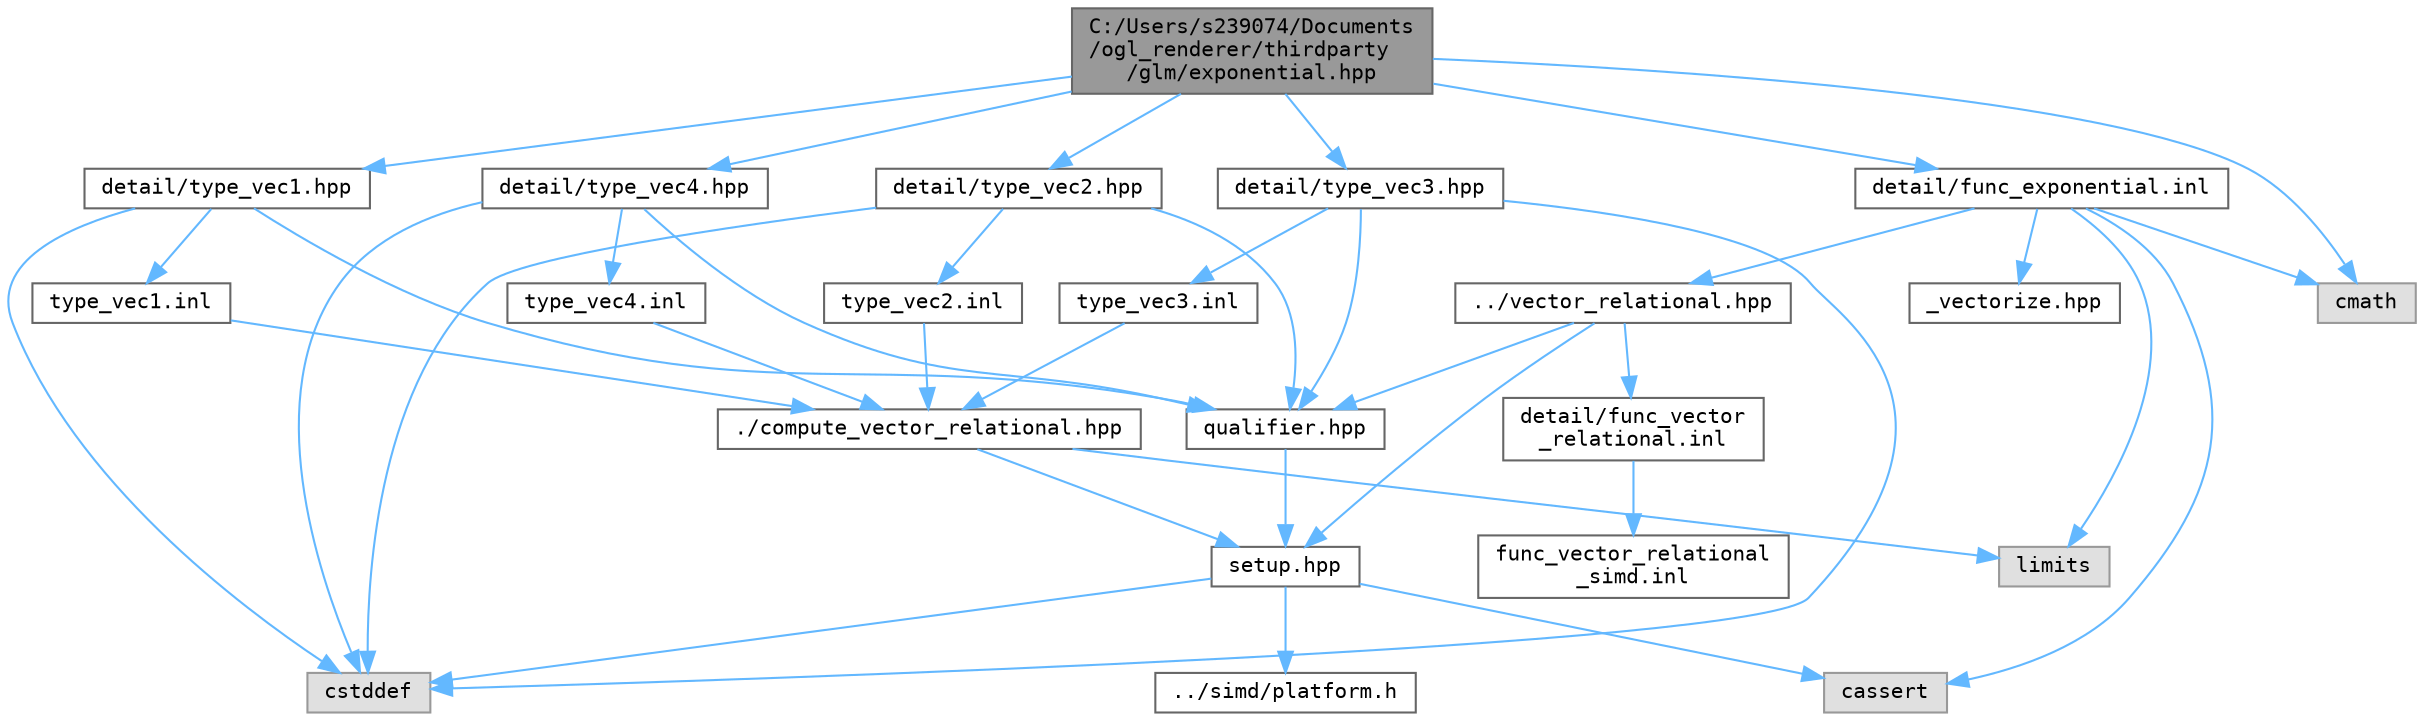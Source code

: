digraph "C:/Users/s239074/Documents/ogl_renderer/thirdparty/glm/exponential.hpp"
{
 // LATEX_PDF_SIZE
  bgcolor="transparent";
  edge [fontname=Terminal,fontsize=10,labelfontname=Helvetica,labelfontsize=10];
  node [fontname=Terminal,fontsize=10,shape=box,height=0.2,width=0.4];
  Node1 [label="C:/Users/s239074/Documents\l/ogl_renderer/thirdparty\l/glm/exponential.hpp",height=0.2,width=0.4,color="gray40", fillcolor="grey60", style="filled", fontcolor="black",tooltip=" "];
  Node1 -> Node2 [color="steelblue1",style="solid"];
  Node2 [label="detail/type_vec1.hpp",height=0.2,width=0.4,color="grey40", fillcolor="white", style="filled",URL="$type__vec1_8hpp.html",tooltip=" "];
  Node2 -> Node3 [color="steelblue1",style="solid"];
  Node3 [label="qualifier.hpp",height=0.2,width=0.4,color="grey40", fillcolor="white", style="filled",URL="$qualifier_8hpp.html",tooltip=" "];
  Node3 -> Node4 [color="steelblue1",style="solid"];
  Node4 [label="setup.hpp",height=0.2,width=0.4,color="grey40", fillcolor="white", style="filled",URL="$setup_8hpp.html",tooltip=" "];
  Node4 -> Node5 [color="steelblue1",style="solid"];
  Node5 [label="cassert",height=0.2,width=0.4,color="grey60", fillcolor="#E0E0E0", style="filled",tooltip=" "];
  Node4 -> Node6 [color="steelblue1",style="solid"];
  Node6 [label="cstddef",height=0.2,width=0.4,color="grey60", fillcolor="#E0E0E0", style="filled",tooltip=" "];
  Node4 -> Node7 [color="steelblue1",style="solid"];
  Node7 [label="../simd/platform.h",height=0.2,width=0.4,color="grey40", fillcolor="white", style="filled",URL="$platform_8h.html",tooltip=" "];
  Node2 -> Node6 [color="steelblue1",style="solid"];
  Node2 -> Node8 [color="steelblue1",style="solid"];
  Node8 [label="type_vec1.inl",height=0.2,width=0.4,color="grey40", fillcolor="white", style="filled",URL="$type__vec1_8inl.html",tooltip=" "];
  Node8 -> Node9 [color="steelblue1",style="solid"];
  Node9 [label="./compute_vector_relational.hpp",height=0.2,width=0.4,color="grey40", fillcolor="white", style="filled",URL="$compute__vector__relational_8hpp.html",tooltip=" "];
  Node9 -> Node4 [color="steelblue1",style="solid"];
  Node9 -> Node10 [color="steelblue1",style="solid"];
  Node10 [label="limits",height=0.2,width=0.4,color="grey60", fillcolor="#E0E0E0", style="filled",tooltip=" "];
  Node1 -> Node11 [color="steelblue1",style="solid"];
  Node11 [label="detail/type_vec2.hpp",height=0.2,width=0.4,color="grey40", fillcolor="white", style="filled",URL="$type__vec2_8hpp.html",tooltip=" "];
  Node11 -> Node3 [color="steelblue1",style="solid"];
  Node11 -> Node6 [color="steelblue1",style="solid"];
  Node11 -> Node12 [color="steelblue1",style="solid"];
  Node12 [label="type_vec2.inl",height=0.2,width=0.4,color="grey40", fillcolor="white", style="filled",URL="$type__vec2_8inl.html",tooltip=" "];
  Node12 -> Node9 [color="steelblue1",style="solid"];
  Node1 -> Node13 [color="steelblue1",style="solid"];
  Node13 [label="detail/type_vec3.hpp",height=0.2,width=0.4,color="grey40", fillcolor="white", style="filled",URL="$type__vec3_8hpp.html",tooltip=" "];
  Node13 -> Node3 [color="steelblue1",style="solid"];
  Node13 -> Node6 [color="steelblue1",style="solid"];
  Node13 -> Node14 [color="steelblue1",style="solid"];
  Node14 [label="type_vec3.inl",height=0.2,width=0.4,color="grey40", fillcolor="white", style="filled",URL="$type__vec3_8inl.html",tooltip=" "];
  Node14 -> Node9 [color="steelblue1",style="solid"];
  Node1 -> Node15 [color="steelblue1",style="solid"];
  Node15 [label="detail/type_vec4.hpp",height=0.2,width=0.4,color="grey40", fillcolor="white", style="filled",URL="$type__vec4_8hpp.html",tooltip=" "];
  Node15 -> Node3 [color="steelblue1",style="solid"];
  Node15 -> Node6 [color="steelblue1",style="solid"];
  Node15 -> Node16 [color="steelblue1",style="solid"];
  Node16 [label="type_vec4.inl",height=0.2,width=0.4,color="grey40", fillcolor="white", style="filled",URL="$type__vec4_8inl.html",tooltip=" "];
  Node16 -> Node9 [color="steelblue1",style="solid"];
  Node1 -> Node17 [color="steelblue1",style="solid"];
  Node17 [label="cmath",height=0.2,width=0.4,color="grey60", fillcolor="#E0E0E0", style="filled",tooltip=" "];
  Node1 -> Node18 [color="steelblue1",style="solid"];
  Node18 [label="detail/func_exponential.inl",height=0.2,width=0.4,color="grey40", fillcolor="white", style="filled",URL="$func__exponential_8inl.html",tooltip=" "];
  Node18 -> Node19 [color="steelblue1",style="solid"];
  Node19 [label="../vector_relational.hpp",height=0.2,width=0.4,color="grey40", fillcolor="white", style="filled",URL="$vector__relational_8hpp.html",tooltip=" "];
  Node19 -> Node3 [color="steelblue1",style="solid"];
  Node19 -> Node4 [color="steelblue1",style="solid"];
  Node19 -> Node20 [color="steelblue1",style="solid"];
  Node20 [label="detail/func_vector\l_relational.inl",height=0.2,width=0.4,color="grey40", fillcolor="white", style="filled",URL="$func__vector__relational_8inl.html",tooltip=" "];
  Node20 -> Node21 [color="steelblue1",style="solid"];
  Node21 [label="func_vector_relational\l_simd.inl",height=0.2,width=0.4,color="grey40", fillcolor="white", style="filled",URL="$func__vector__relational__simd_8inl.html",tooltip=" "];
  Node18 -> Node22 [color="steelblue1",style="solid"];
  Node22 [label="_vectorize.hpp",height=0.2,width=0.4,color="grey40", fillcolor="white", style="filled",URL="$__vectorize_8hpp.html",tooltip=" "];
  Node18 -> Node10 [color="steelblue1",style="solid"];
  Node18 -> Node17 [color="steelblue1",style="solid"];
  Node18 -> Node5 [color="steelblue1",style="solid"];
}
